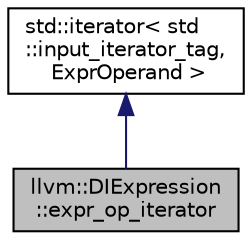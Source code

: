 digraph "llvm::DIExpression::expr_op_iterator"
{
 // LATEX_PDF_SIZE
  bgcolor="transparent";
  edge [fontname="Helvetica",fontsize="10",labelfontname="Helvetica",labelfontsize="10"];
  node [fontname="Helvetica",fontsize="10",shape="box"];
  Node1 [label="llvm::DIExpression\l::expr_op_iterator",height=0.2,width=0.4,color="black", fillcolor="grey75", style="filled", fontcolor="black",tooltip="An iterator for expression operands."];
  Node2 -> Node1 [dir="back",color="midnightblue",fontsize="10",style="solid",fontname="Helvetica"];
  Node2 [label="std::iterator\< std\l::input_iterator_tag,\l ExprOperand \>",height=0.2,width=0.4,color="black",tooltip=" "];
}
